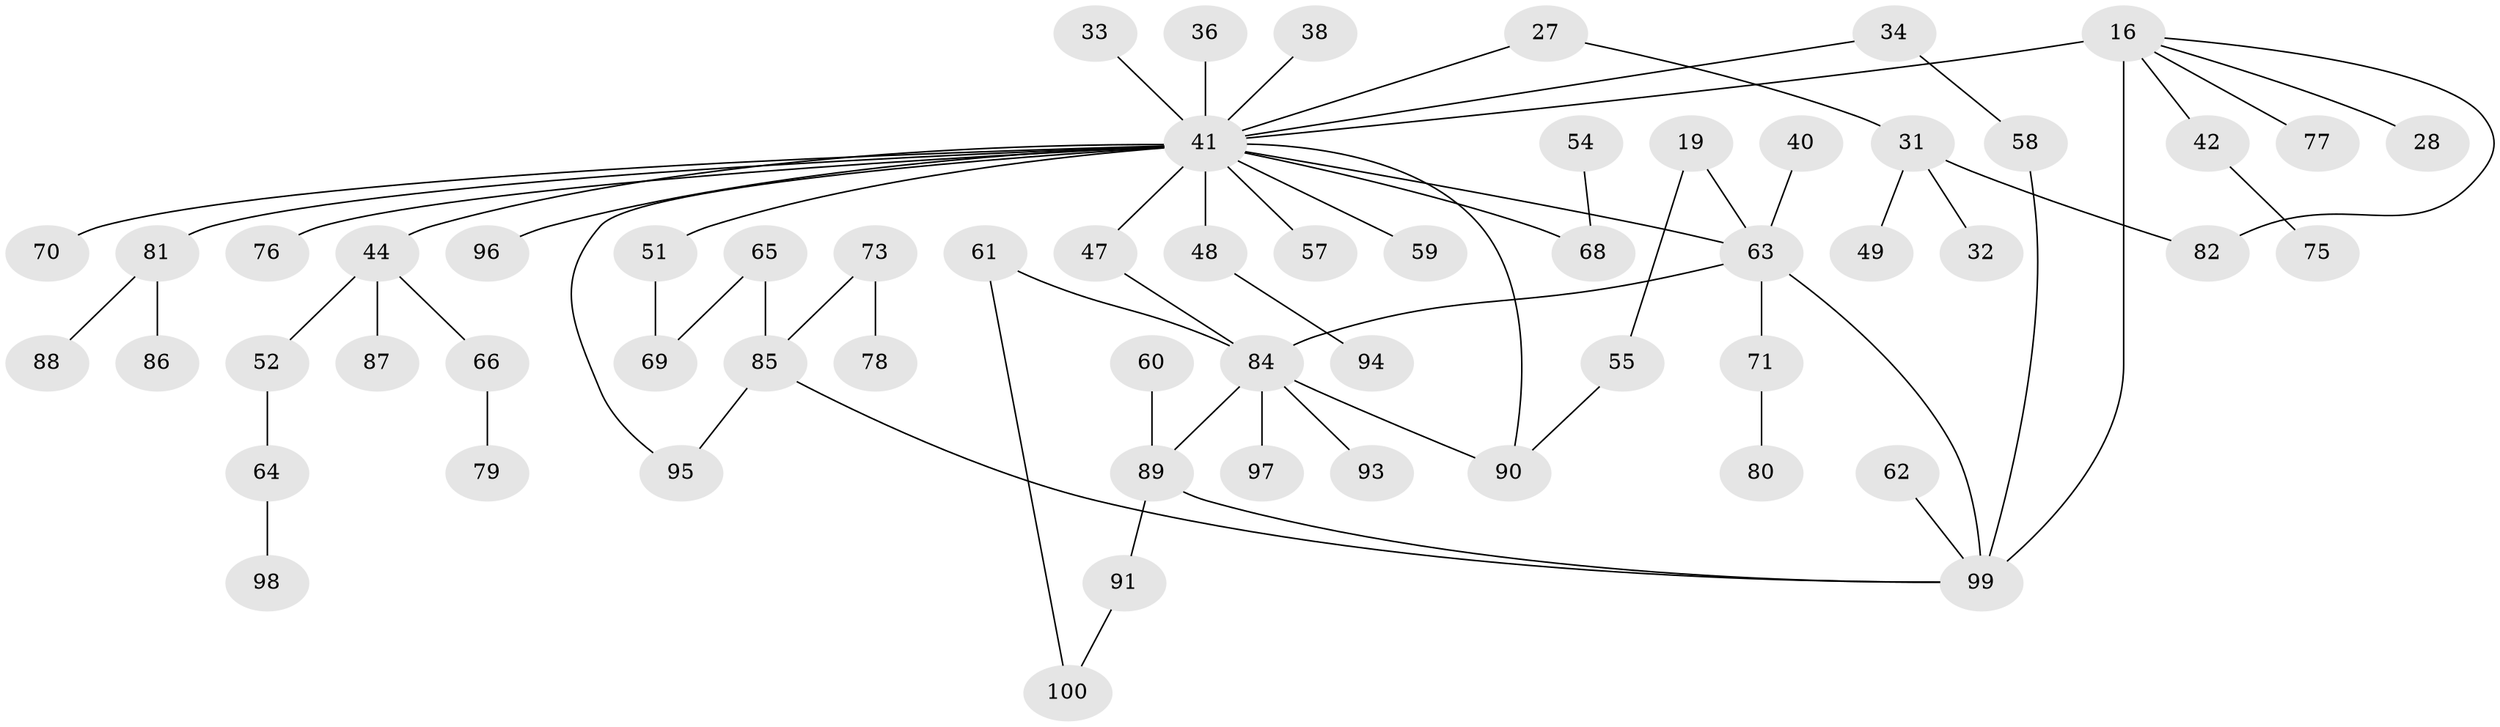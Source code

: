 // original degree distribution, {4: 0.15, 5: 0.03, 3: 0.15, 2: 0.28, 6: 0.03, 1: 0.36}
// Generated by graph-tools (version 1.1) at 2025/46/03/04/25 21:46:10]
// undirected, 60 vertices, 69 edges
graph export_dot {
graph [start="1"]
  node [color=gray90,style=filled];
  16 [super="+8+15"];
  19;
  27;
  28;
  31;
  32;
  33;
  34;
  36;
  38;
  40;
  41 [super="+24+25+35"];
  42 [super="+17"];
  44;
  47 [super="+46"];
  48;
  49;
  51;
  52;
  54;
  55;
  57;
  58;
  59;
  60;
  61;
  62;
  63 [super="+3+1+11"];
  64;
  65;
  66;
  68 [super="+39"];
  69;
  70;
  71;
  73;
  75;
  76;
  77;
  78;
  79;
  80;
  81;
  82;
  84 [super="+56"];
  85 [super="+72"];
  86;
  87;
  88;
  89 [super="+29"];
  90 [super="+43+67"];
  91;
  93;
  94;
  95 [super="+45"];
  96 [super="+83"];
  97;
  98;
  99 [super="+74+92+53+37"];
  100;
  16 -- 82;
  16 -- 77;
  16 -- 28;
  16 -- 99 [weight=2];
  16 -- 41 [weight=3];
  16 -- 42;
  19 -- 55;
  19 -- 63;
  27 -- 31;
  27 -- 41;
  31 -- 32;
  31 -- 49;
  31 -- 82;
  33 -- 41;
  34 -- 58;
  34 -- 41;
  36 -- 41;
  38 -- 41;
  40 -- 63;
  41 -- 48;
  41 -- 70;
  41 -- 96 [weight=2];
  41 -- 51;
  41 -- 44;
  41 -- 57;
  41 -- 63;
  41 -- 59;
  41 -- 76;
  41 -- 47 [weight=2];
  41 -- 81;
  41 -- 95;
  41 -- 68;
  41 -- 90;
  42 -- 75;
  44 -- 52;
  44 -- 66;
  44 -- 87;
  47 -- 84;
  48 -- 94;
  51 -- 69;
  52 -- 64;
  54 -- 68;
  55 -- 90;
  58 -- 99;
  60 -- 89;
  61 -- 100;
  61 -- 84;
  62 -- 99;
  63 -- 71;
  63 -- 84 [weight=2];
  63 -- 99;
  64 -- 98;
  65 -- 69;
  65 -- 85;
  66 -- 79;
  71 -- 80;
  73 -- 78;
  73 -- 85;
  81 -- 86;
  81 -- 88;
  84 -- 93;
  84 -- 97;
  84 -- 90;
  84 -- 89;
  85 -- 99;
  85 -- 95;
  89 -- 99;
  89 -- 91;
  91 -- 100;
}
